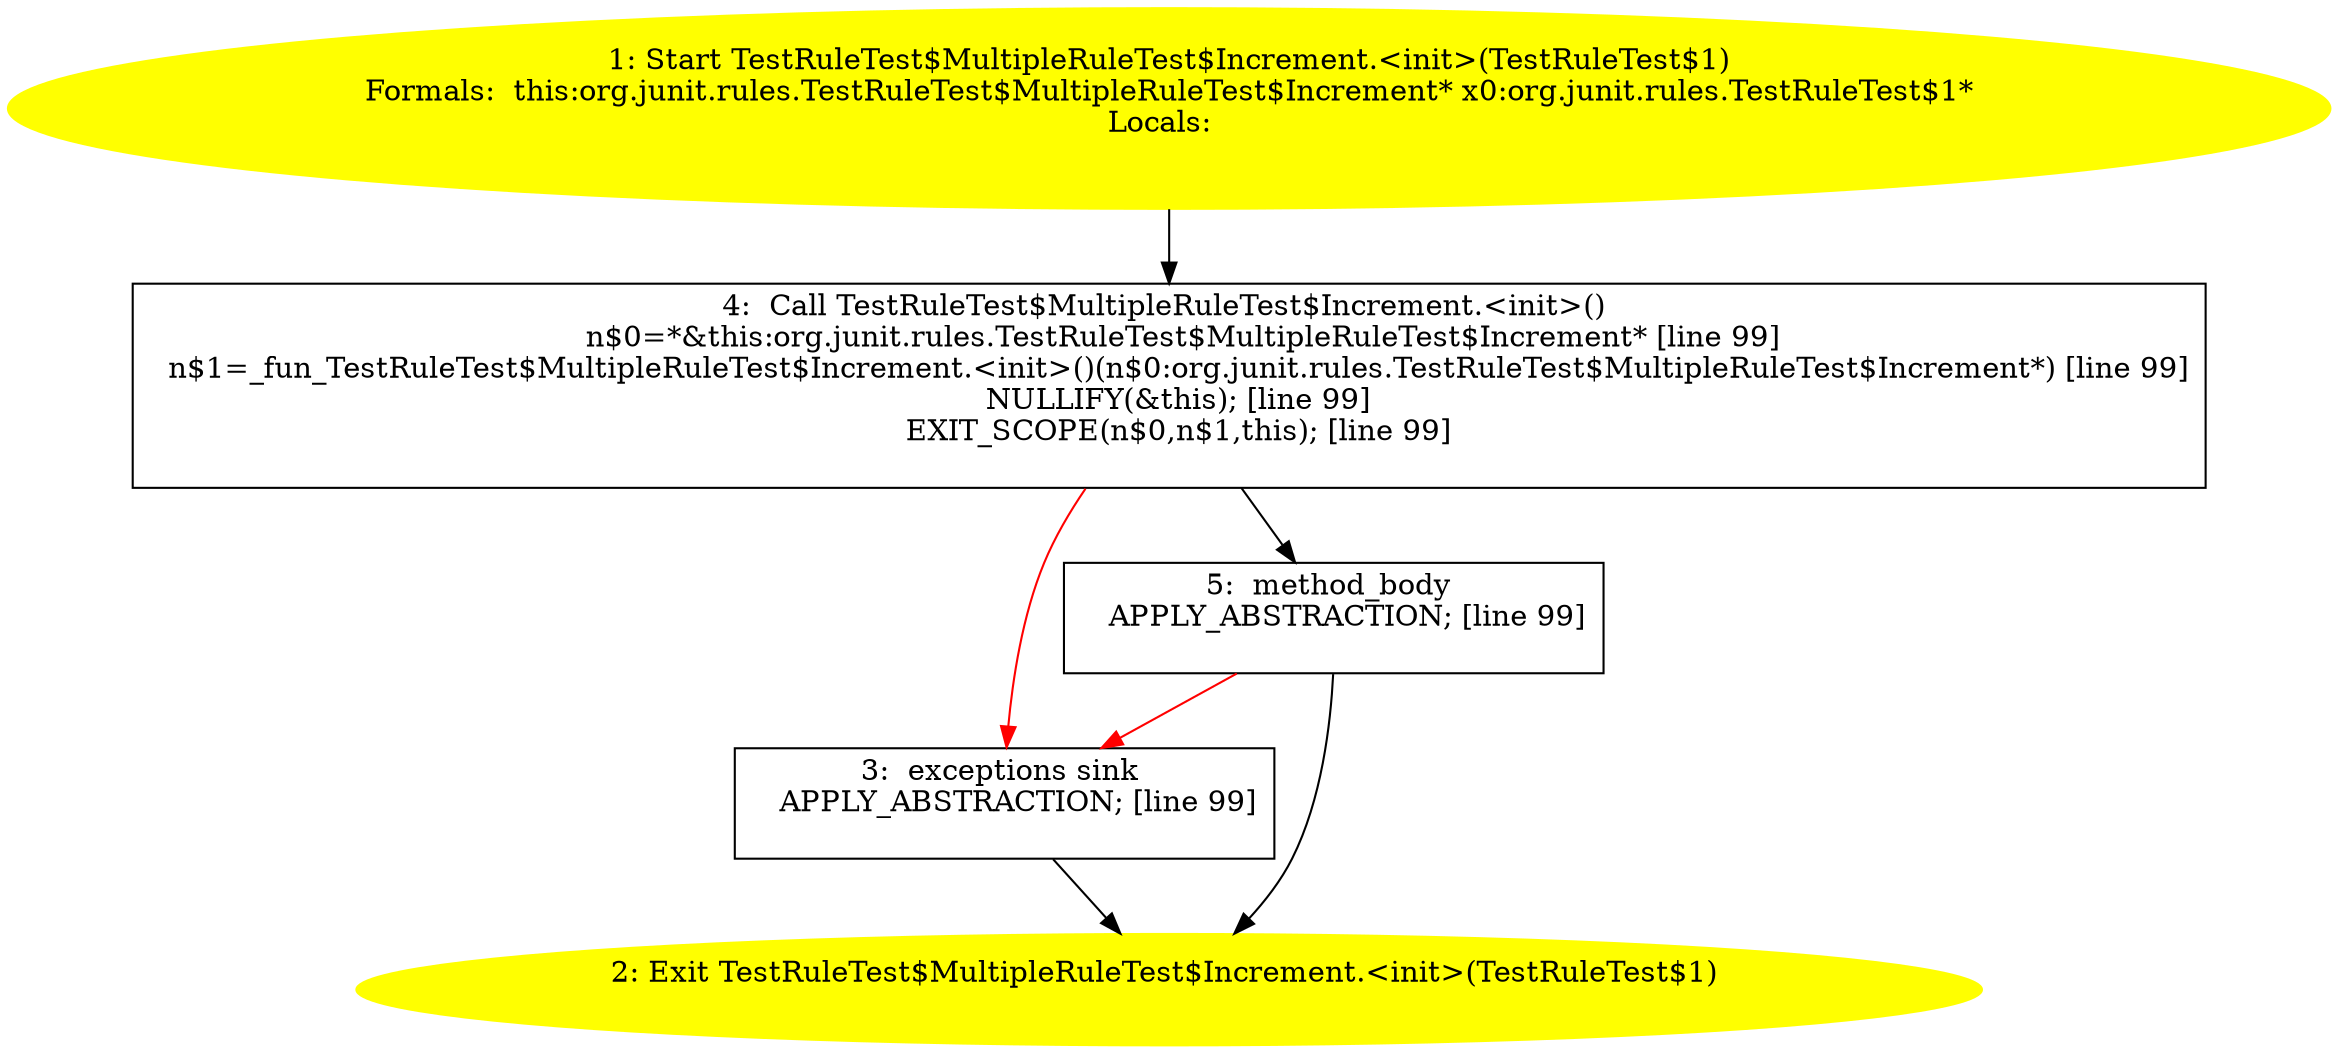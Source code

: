 /* @generated */
digraph cfg {
"org.junit.rules.TestRuleTest$MultipleRuleTest$Increment.<init>(org.junit.rules.TestRuleTest$1).75a855ac3f0592bca6d448df6deebfcc_1" [label="1: Start TestRuleTest$MultipleRuleTest$Increment.<init>(TestRuleTest$1)\nFormals:  this:org.junit.rules.TestRuleTest$MultipleRuleTest$Increment* x0:org.junit.rules.TestRuleTest$1*\nLocals:  \n  " color=yellow style=filled]
	

	 "org.junit.rules.TestRuleTest$MultipleRuleTest$Increment.<init>(org.junit.rules.TestRuleTest$1).75a855ac3f0592bca6d448df6deebfcc_1" -> "org.junit.rules.TestRuleTest$MultipleRuleTest$Increment.<init>(org.junit.rules.TestRuleTest$1).75a855ac3f0592bca6d448df6deebfcc_4" ;
"org.junit.rules.TestRuleTest$MultipleRuleTest$Increment.<init>(org.junit.rules.TestRuleTest$1).75a855ac3f0592bca6d448df6deebfcc_2" [label="2: Exit TestRuleTest$MultipleRuleTest$Increment.<init>(TestRuleTest$1) \n  " color=yellow style=filled]
	

"org.junit.rules.TestRuleTest$MultipleRuleTest$Increment.<init>(org.junit.rules.TestRuleTest$1).75a855ac3f0592bca6d448df6deebfcc_3" [label="3:  exceptions sink \n   APPLY_ABSTRACTION; [line 99]\n " shape="box"]
	

	 "org.junit.rules.TestRuleTest$MultipleRuleTest$Increment.<init>(org.junit.rules.TestRuleTest$1).75a855ac3f0592bca6d448df6deebfcc_3" -> "org.junit.rules.TestRuleTest$MultipleRuleTest$Increment.<init>(org.junit.rules.TestRuleTest$1).75a855ac3f0592bca6d448df6deebfcc_2" ;
"org.junit.rules.TestRuleTest$MultipleRuleTest$Increment.<init>(org.junit.rules.TestRuleTest$1).75a855ac3f0592bca6d448df6deebfcc_4" [label="4:  Call TestRuleTest$MultipleRuleTest$Increment.<init>() \n   n$0=*&this:org.junit.rules.TestRuleTest$MultipleRuleTest$Increment* [line 99]\n  n$1=_fun_TestRuleTest$MultipleRuleTest$Increment.<init>()(n$0:org.junit.rules.TestRuleTest$MultipleRuleTest$Increment*) [line 99]\n  NULLIFY(&this); [line 99]\n  EXIT_SCOPE(n$0,n$1,this); [line 99]\n " shape="box"]
	

	 "org.junit.rules.TestRuleTest$MultipleRuleTest$Increment.<init>(org.junit.rules.TestRuleTest$1).75a855ac3f0592bca6d448df6deebfcc_4" -> "org.junit.rules.TestRuleTest$MultipleRuleTest$Increment.<init>(org.junit.rules.TestRuleTest$1).75a855ac3f0592bca6d448df6deebfcc_5" ;
	 "org.junit.rules.TestRuleTest$MultipleRuleTest$Increment.<init>(org.junit.rules.TestRuleTest$1).75a855ac3f0592bca6d448df6deebfcc_4" -> "org.junit.rules.TestRuleTest$MultipleRuleTest$Increment.<init>(org.junit.rules.TestRuleTest$1).75a855ac3f0592bca6d448df6deebfcc_3" [color="red" ];
"org.junit.rules.TestRuleTest$MultipleRuleTest$Increment.<init>(org.junit.rules.TestRuleTest$1).75a855ac3f0592bca6d448df6deebfcc_5" [label="5:  method_body \n   APPLY_ABSTRACTION; [line 99]\n " shape="box"]
	

	 "org.junit.rules.TestRuleTest$MultipleRuleTest$Increment.<init>(org.junit.rules.TestRuleTest$1).75a855ac3f0592bca6d448df6deebfcc_5" -> "org.junit.rules.TestRuleTest$MultipleRuleTest$Increment.<init>(org.junit.rules.TestRuleTest$1).75a855ac3f0592bca6d448df6deebfcc_2" ;
	 "org.junit.rules.TestRuleTest$MultipleRuleTest$Increment.<init>(org.junit.rules.TestRuleTest$1).75a855ac3f0592bca6d448df6deebfcc_5" -> "org.junit.rules.TestRuleTest$MultipleRuleTest$Increment.<init>(org.junit.rules.TestRuleTest$1).75a855ac3f0592bca6d448df6deebfcc_3" [color="red" ];
}
